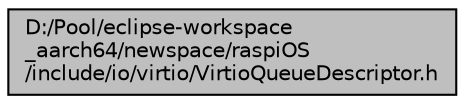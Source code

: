 digraph "D:/Pool/eclipse-workspace_aarch64/newspace/raspiOS/include/io/virtio/VirtioQueueDescriptor.h"
{
  edge [fontname="Helvetica",fontsize="10",labelfontname="Helvetica",labelfontsize="10"];
  node [fontname="Helvetica",fontsize="10",shape=record];
  Node2025 [label="D:/Pool/eclipse-workspace\l_aarch64/newspace/raspiOS\l/include/io/virtio/VirtioQueueDescriptor.h",height=0.2,width=0.4,color="black", fillcolor="grey75", style="filled", fontcolor="black"];
}
